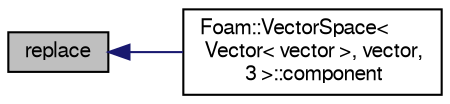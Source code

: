 digraph "replace"
{
  bgcolor="transparent";
  edge [fontname="FreeSans",fontsize="10",labelfontname="FreeSans",labelfontsize="10"];
  node [fontname="FreeSans",fontsize="10",shape=record];
  rankdir="LR";
  Node215 [label="replace",height=0.2,width=0.4,color="black", fillcolor="grey75", style="filled", fontcolor="black"];
  Node215 -> Node216 [dir="back",color="midnightblue",fontsize="10",style="solid",fontname="FreeSans"];
  Node216 [label="Foam::VectorSpace\<\l Vector\< vector \>, vector,\l 3 \>::component",height=0.2,width=0.4,color="black",URL="$a28490.html#a739b41e9c2aea17e19dc3cb536b1d98b"];
}
